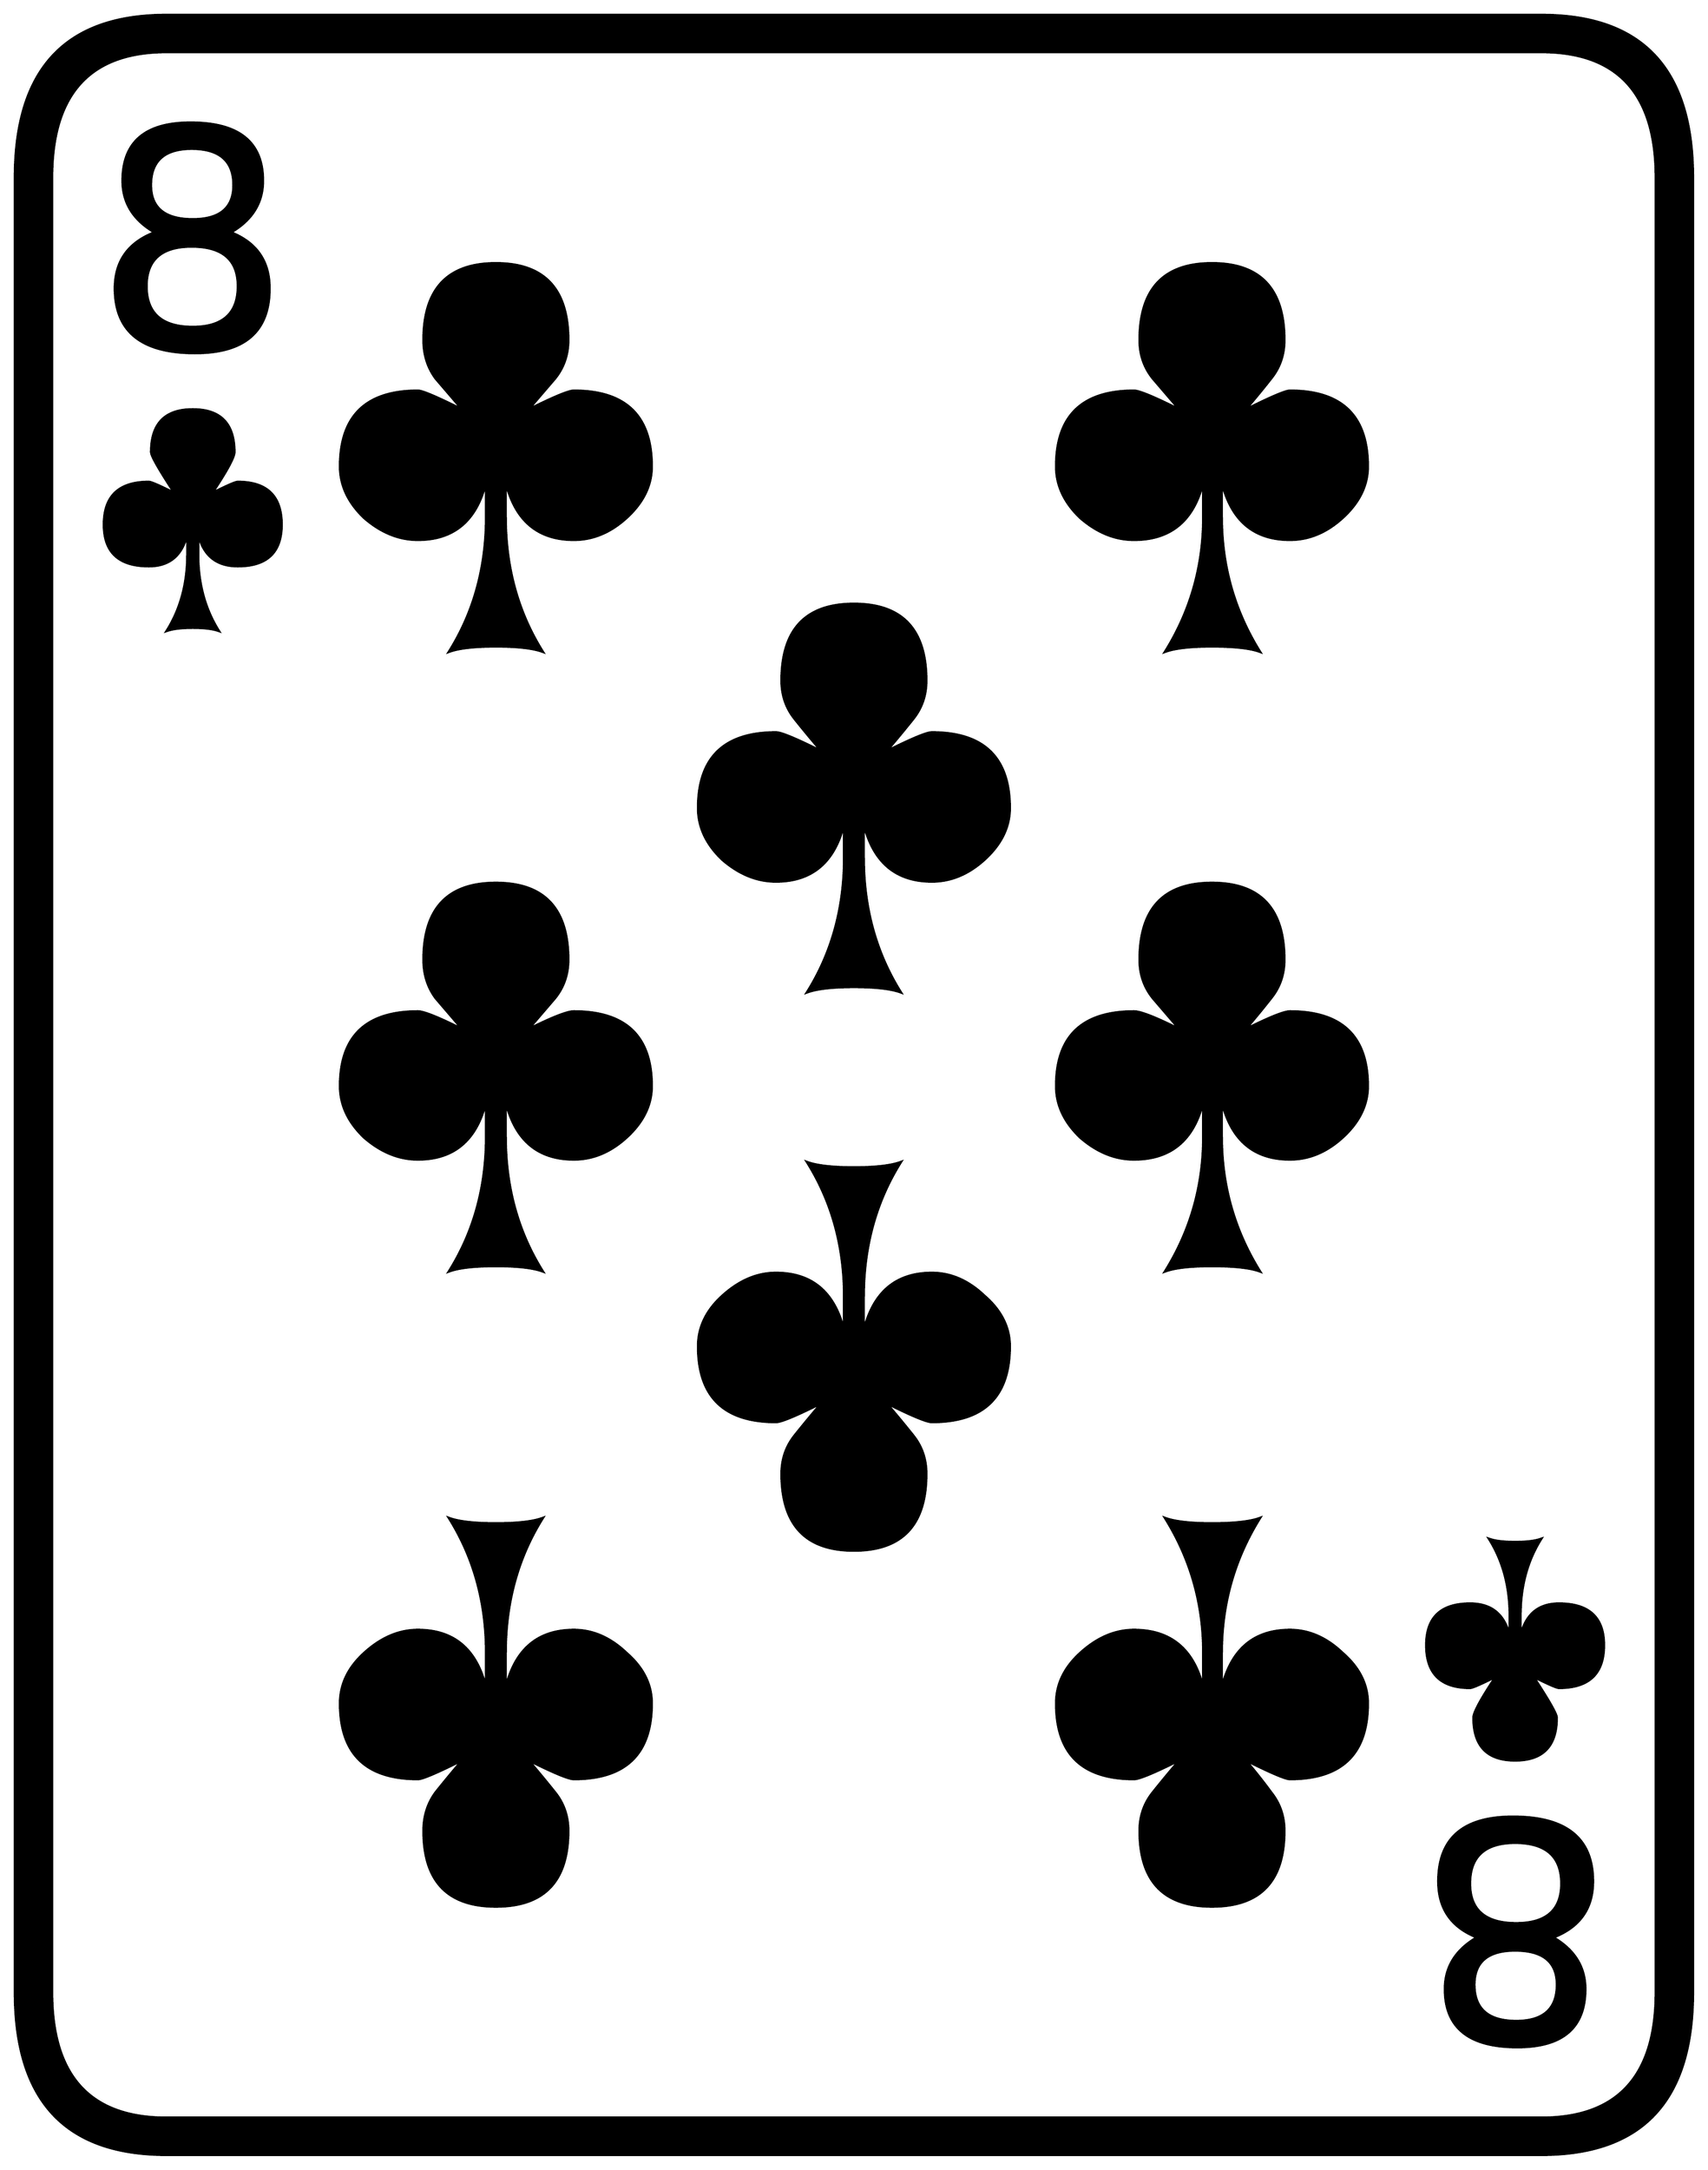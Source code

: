 


\begin{tikzpicture}[y=0.80pt, x=0.80pt, yscale=-1.0, xscale=1.0, inner sep=0pt, outer sep=0pt]
\begin{scope}[shift={(100.0,1706.0)},nonzero rule]
  \path[draw=.,fill=.,line width=1.600pt] (1578.0,244.0) .. controls
    (1578.0,342.667) and (1532.0,392.0) .. (1440.0,392.0) --
    (188.0,392.0) .. controls (96.0,392.0) and (50.0,342.667) ..
    (50.0,244.0) -- (50.0,-1408.0) .. controls (50.0,-1506.667)
    and (96.0,-1556.0) .. (188.0,-1556.0) -- (1440.0,-1556.0) ..
    controls (1532.0,-1556.0) and (1578.0,-1506.667) ..
    (1578.0,-1408.0) -- (1578.0,244.0) -- cycle(1544.0,244.0) --
    (1544.0,-1408.0) .. controls (1544.0,-1484.0) and
    (1509.333,-1522.0) .. (1440.0,-1522.0) -- (188.0,-1522.0) ..
    controls (118.667,-1522.0) and (84.0,-1484.0) ..
    (84.0,-1408.0) -- (84.0,244.0) .. controls (84.0,320.0) and
    (118.667,358.0) .. (188.0,358.0) -- (1440.0,358.0) .. controls
    (1509.333,358.0) and (1544.0,320.0) .. (1544.0,244.0) --
    cycle(1282.0,-1145.0) .. controls (1282.0,-1127.667) and
    (1274.333,-1112.0) .. (1259.0,-1098.0) .. controls
    (1244.333,-1084.667) and (1228.333,-1078.0) .. (1211.0,-1078.0) ..
    controls (1178.333,-1078.0) and (1157.667,-1095.333) ..
    (1149.0,-1130.0) -- (1149.0,-1099.0) .. controls
    (1149.0,-1054.333) and (1160.667,-1013.333) .. (1184.0,-976.0) ..
    controls (1175.333,-979.333) and (1160.667,-981.0) ..
    (1140.0,-981.0) .. controls (1120.0,-981.0) and
    (1105.667,-979.333) .. (1097.0,-976.0) .. controls
    (1120.333,-1013.333) and (1132.0,-1054.333) .. (1132.0,-1099.0) --
    (1132.0,-1130.0) .. controls (1123.333,-1095.333) and
    (1102.333,-1078.0) .. (1069.0,-1078.0) .. controls
    (1051.667,-1078.0) and (1035.333,-1084.667) .. (1020.0,-1098.0) ..
    controls (1005.333,-1112.0) and (998.0,-1127.667) ..
    (998.0,-1145.0) .. controls (998.0,-1191.0) and
    (1021.667,-1214.0) .. (1069.0,-1214.0) .. controls
    (1073.667,-1214.0) and (1087.333,-1208.333) .. (1110.0,-1197.0) ..
    controls (1102.0,-1206.333) and (1094.0,-1215.667) ..
    (1086.0,-1225.0) .. controls (1078.0,-1235.0) and
    (1074.0,-1246.667) .. (1074.0,-1260.0) .. controls
    (1074.0,-1306.667) and (1096.0,-1330.0) .. (1140.0,-1330.0) ..
    controls (1184.0,-1330.0) and (1206.0,-1306.667) ..
    (1206.0,-1260.0) .. controls (1206.0,-1246.667) and
    (1202.0,-1235.0) .. (1194.0,-1225.0) .. controls
    (1186.667,-1215.667) and (1179.0,-1206.333) .. (1171.0,-1197.0) ..
    controls (1193.667,-1208.333) and (1207.0,-1214.0) ..
    (1211.0,-1214.0) .. controls (1258.333,-1214.0) and
    (1282.0,-1191.0) .. (1282.0,-1145.0) -- cycle(1282.0,-581.0)
    .. controls (1282.0,-563.667) and (1274.333,-548.0) ..
    (1259.0,-534.0) .. controls (1244.333,-520.667) and
    (1228.333,-514.0) .. (1211.0,-514.0) .. controls
    (1178.333,-514.0) and (1157.667,-531.333) .. (1149.0,-566.0) --
    (1149.0,-535.0) .. controls (1149.0,-490.333) and
    (1160.667,-449.333) .. (1184.0,-412.0) .. controls
    (1175.333,-415.333) and (1160.667,-417.0) .. (1140.0,-417.0) ..
    controls (1120.0,-417.0) and (1105.667,-415.333) ..
    (1097.0,-412.0) .. controls (1120.333,-449.333) and
    (1132.0,-490.333) .. (1132.0,-535.0) -- (1132.0,-566.0) ..
    controls (1123.333,-531.333) and (1102.333,-514.0) ..
    (1069.0,-514.0) .. controls (1051.667,-514.0) and
    (1035.333,-520.667) .. (1020.0,-534.0) .. controls
    (1005.333,-548.0) and (998.0,-563.667) .. (998.0,-581.0) ..
    controls (998.0,-626.333) and (1021.667,-649.0) ..
    (1069.0,-649.0) .. controls (1075.0,-649.0) and
    (1088.667,-643.667) .. (1110.0,-633.0) .. controls
    (1102.0,-642.333) and (1094.0,-651.667) .. (1086.0,-661.0) ..
    controls (1078.0,-671.0) and (1074.0,-682.667) ..
    (1074.0,-696.0) .. controls (1074.0,-742.667) and
    (1096.0,-766.0) .. (1140.0,-766.0) .. controls
    (1184.0,-766.0) and (1206.0,-742.667) .. (1206.0,-696.0) ..
    controls (1206.0,-682.667) and (1202.0,-671.0) ..
    (1194.0,-661.0) .. controls (1186.667,-651.667) and
    (1179.0,-642.333) .. (1171.0,-633.0) .. controls
    (1192.333,-643.667) and (1205.667,-649.0) .. (1211.0,-649.0) ..
    controls (1258.333,-649.0) and (1282.0,-626.333) ..
    (1282.0,-581.0) -- cycle(956.0,-834.0) .. controls
    (956.0,-816.667) and (948.333,-801.0) .. (933.0,-787.0) ..
    controls (918.333,-773.667) and (902.333,-767.0) .. (885.0,-767.0)
    .. controls (852.333,-767.0) and (831.667,-784.333) ..
    (823.0,-819.0) -- (823.0,-789.0) .. controls (823.0,-743.0)
    and (834.333,-702.0) .. (857.0,-666.0) .. controls
    (848.333,-669.333) and (834.0,-671.0) .. (814.0,-671.0) ..
    controls (794.0,-671.0) and (779.667,-669.333) .. (771.0,-666.0)
    .. controls (793.667,-702.0) and (805.0,-743.0) ..
    (805.0,-789.0) -- (805.0,-819.0) .. controls (796.333,-784.333)
    and (775.667,-767.0) .. (743.0,-767.0) .. controls
    (725.667,-767.0) and (709.333,-773.667) .. (694.0,-787.0) ..
    controls (679.333,-801.0) and (672.0,-816.667) .. (672.0,-834.0)
    .. controls (672.0,-880.0) and (695.667,-903.0) ..
    (743.0,-903.0) .. controls (747.667,-903.0) and (761.333,-897.333)
    .. (784.0,-886.0) .. controls (776.0,-895.333) and
    (768.0,-905.0) .. (760.0,-915.0) .. controls (752.0,-925.0)
    and (748.0,-936.667) .. (748.0,-950.0) .. controls
    (748.0,-996.667) and (770.0,-1020.0) .. (814.0,-1020.0) ..
    controls (858.0,-1020.0) and (880.0,-996.667) ..
    (880.0,-950.0) .. controls (880.0,-936.667) and (876.0,-925.0)
    .. (868.0,-915.0) .. controls (860.0,-905.0) and
    (852.0,-895.333) .. (844.0,-886.0) .. controls (866.667,-897.333)
    and (880.333,-903.0) .. (885.0,-903.0) .. controls
    (932.333,-903.0) and (956.0,-880.0) .. (956.0,-834.0) --
    cycle(630.0,-1145.0) .. controls (630.0,-1127.667) and
    (622.333,-1112.0) .. (607.0,-1098.0) .. controls
    (592.333,-1084.667) and (576.333,-1078.0) .. (559.0,-1078.0) ..
    controls (526.333,-1078.0) and (505.667,-1095.333) ..
    (497.0,-1130.0) -- (497.0,-1099.0) .. controls
    (497.0,-1053.0) and (508.333,-1012.0) .. (531.0,-976.0) ..
    controls (522.333,-979.333) and (508.0,-981.0) .. (488.0,-981.0)
    .. controls (468.0,-981.0) and (453.667,-979.333) ..
    (445.0,-976.0) .. controls (467.667,-1012.0) and
    (479.0,-1053.0) .. (479.0,-1099.0) -- (479.0,-1130.0) ..
    controls (470.333,-1095.333) and (449.667,-1078.0) ..
    (417.0,-1078.0) .. controls (399.667,-1078.0) and
    (383.333,-1084.667) .. (368.0,-1098.0) .. controls
    (353.333,-1112.0) and (346.0,-1127.667) .. (346.0,-1145.0) ..
    controls (346.0,-1191.0) and (369.667,-1214.0) ..
    (417.0,-1214.0) .. controls (421.0,-1214.0) and
    (434.333,-1208.333) .. (457.0,-1197.0) .. controls
    (449.0,-1206.333) and (441.0,-1215.667) .. (433.0,-1225.0) ..
    controls (425.667,-1235.0) and (422.0,-1246.667) ..
    (422.0,-1260.0) .. controls (422.0,-1306.667) and
    (444.0,-1330.0) .. (488.0,-1330.0) .. controls
    (532.0,-1330.0) and (554.0,-1306.667) .. (554.0,-1260.0) ..
    controls (554.0,-1246.667) and (550.0,-1235.0) ..
    (542.0,-1225.0) .. controls (534.0,-1215.667) and
    (526.0,-1206.333) .. (518.0,-1197.0) .. controls
    (540.667,-1208.333) and (554.333,-1214.0) .. (559.0,-1214.0) ..
    controls (606.333,-1214.0) and (630.0,-1191.0) ..
    (630.0,-1145.0) -- cycle(282.0,-1307.0) .. controls
    (282.0,-1267.667) and (259.333,-1248.0) .. (214.0,-1248.0) ..
    controls (165.333,-1248.0) and (141.0,-1267.667) ..
    (141.0,-1307.0) .. controls (141.0,-1331.667) and
    (153.0,-1348.667) .. (177.0,-1358.0) .. controls
    (157.667,-1369.333) and (148.0,-1385.0) .. (148.0,-1405.0) ..
    controls (148.0,-1440.333) and (168.667,-1458.0) ..
    (210.0,-1458.0) .. controls (254.0,-1458.0) and
    (276.0,-1440.333) .. (276.0,-1405.0) .. controls
    (276.0,-1385.0) and (266.333,-1369.333) .. (247.0,-1358.0) ..
    controls (270.333,-1348.667) and (282.0,-1331.667) ..
    (282.0,-1307.0) -- cycle(1497.0,-72.0) .. controls
    (1497.0,-46.0) and (1483.333,-33.0) .. (1456.0,-33.0) ..
    controls (1454.0,-33.0) and (1446.333,-36.333) .. (1433.0,-43.0)
    .. controls (1447.0,-21.667) and (1454.0,-9.333) ..
    (1454.0,-6.0) .. controls (1454.0,20.0) and (1441.333,33.0) ..
    (1416.0,33.0) .. controls (1390.667,33.0) and (1378.0,20.0) ..
    (1378.0,-6.0) .. controls (1378.0,-10.667) and (1384.667,-23.0)
    .. (1398.0,-43.0) .. controls (1384.667,-36.333) and
    (1377.0,-33.0) .. (1375.0,-33.0) .. controls (1348.333,-33.0)
    and (1335.0,-46.0) .. (1335.0,-72.0) .. controls
    (1335.0,-97.333) and (1348.333,-110.0) .. (1375.0,-110.0) ..
    controls (1394.333,-110.0) and (1406.333,-100.333) ..
    (1411.0,-81.0) -- (1411.0,-99.0) .. controls (1411.0,-125.667)
    and (1404.667,-149.0) .. (1392.0,-169.0) .. controls
    (1397.333,-167.0) and (1405.333,-166.0) .. (1416.0,-166.0) ..
    controls (1426.667,-166.0) and (1434.667,-167.0) ..
    (1440.0,-169.0) .. controls (1427.333,-149.0) and
    (1421.0,-125.667) .. (1421.0,-99.0) -- (1421.0,-81.0) ..
    controls (1425.667,-100.333) and (1437.333,-110.0) ..
    (1456.0,-110.0) .. controls (1483.333,-110.0) and
    (1497.0,-97.333) .. (1497.0,-72.0) -- cycle(293.0,-1092.0) ..
    controls (293.0,-1066.667) and (279.667,-1054.0) ..
    (253.0,-1054.0) .. controls (233.667,-1054.0) and
    (221.667,-1063.667) .. (217.0,-1083.0) -- (217.0,-1065.0) ..
    controls (217.0,-1038.333) and (223.333,-1015.0) ..
    (236.0,-995.0) .. controls (230.667,-997.0) and (222.667,-998.0)
    .. (212.0,-998.0) .. controls (201.333,-998.0) and
    (193.333,-997.0) .. (188.0,-995.0) .. controls (200.667,-1015.0)
    and (207.0,-1038.333) .. (207.0,-1065.0) -- (207.0,-1083.0) ..
    controls (202.333,-1063.667) and (190.667,-1054.0) ..
    (172.0,-1054.0) .. controls (144.667,-1054.0) and
    (131.0,-1066.667) .. (131.0,-1092.0) .. controls
    (131.0,-1118.0) and (144.667,-1131.0) .. (172.0,-1131.0) ..
    controls (174.0,-1131.0) and (181.667,-1127.667) ..
    (195.0,-1121.0) .. controls (181.0,-1142.333) and
    (174.0,-1154.667) .. (174.0,-1158.0) .. controls
    (174.0,-1184.0) and (186.667,-1197.0) .. (212.0,-1197.0) ..
    controls (237.333,-1197.0) and (250.0,-1184.0) ..
    (250.0,-1158.0) .. controls (250.0,-1153.333) and
    (243.333,-1141.0) .. (230.0,-1121.0) .. controls
    (243.333,-1127.667) and (251.0,-1131.0) .. (253.0,-1131.0) ..
    controls (279.667,-1131.0) and (293.0,-1118.0) ..
    (293.0,-1092.0) -- cycle(1487.0,143.0) .. controls
    (1487.0,167.667) and (1475.0,184.667) .. (1451.0,194.0) ..
    controls (1470.333,205.333) and (1480.0,221.0) .. (1480.0,241.0)
    .. controls (1480.0,276.333) and (1459.333,294.0) ..
    (1418.0,294.0) .. controls (1374.0,294.0) and (1352.0,276.333)
    .. (1352.0,241.0) .. controls (1352.0,221.0) and
    (1361.667,205.333) .. (1381.0,194.0) .. controls (1357.667,184.667)
    and (1346.0,167.667) .. (1346.0,143.0) .. controls
    (1346.0,103.667) and (1368.667,84.0) .. (1414.0,84.0) ..
    controls (1462.667,84.0) and (1487.0,103.667) .. (1487.0,143.0)
    -- cycle(1282.0,-19.0) .. controls (1282.0,27.0) and
    (1258.333,50.0) .. (1211.0,50.0) .. controls (1207.0,50.0) and
    (1193.667,44.333) .. (1171.0,33.0) .. controls (1179.0,42.333) and
    (1186.667,52.0) .. (1194.0,62.0) .. controls (1202.0,72.0) and
    (1206.0,83.667) .. (1206.0,97.0) .. controls (1206.0,143.0)
    and (1184.0,166.0) .. (1140.0,166.0) .. controls
    (1096.0,166.0) and (1074.0,143.0) .. (1074.0,97.0) ..
    controls (1074.0,83.667) and (1078.0,72.0) .. (1086.0,62.0) ..
    controls (1094.0,52.0) and (1102.0,42.333) .. (1110.0,33.0) ..
    controls (1087.333,44.333) and (1073.667,50.0) .. (1069.0,50.0) ..
    controls (1021.667,50.0) and (998.0,27.0) .. (998.0,-19.0) ..
    controls (998.0,-36.333) and (1005.333,-51.667) .. (1020.0,-65.0)
    .. controls (1035.333,-79.0) and (1051.667,-86.0) ..
    (1069.0,-86.0) .. controls (1102.333,-86.0) and (1123.333,-68.667)
    .. (1132.0,-34.0) -- (1132.0,-65.0) .. controls
    (1132.0,-109.667) and (1120.333,-150.667) .. (1097.0,-188.0) ..
    controls (1105.667,-184.667) and (1120.0,-183.0) ..
    (1140.0,-183.0) .. controls (1160.667,-183.0) and
    (1175.333,-184.667) .. (1184.0,-188.0) .. controls
    (1160.667,-150.667) and (1149.0,-109.667) .. (1149.0,-65.0) --
    (1149.0,-34.0) .. controls (1157.667,-68.667) and (1178.333,-86.0)
    .. (1211.0,-86.0) .. controls (1228.333,-86.0) and
    (1244.333,-79.0) .. (1259.0,-65.0) .. controls (1274.333,-51.667)
    and (1282.0,-36.333) .. (1282.0,-19.0) -- cycle(956.0,-344.0)
    .. controls (956.0,-298.0) and (932.333,-275.0) ..
    (885.0,-275.0) .. controls (880.333,-275.0) and (866.667,-280.667)
    .. (844.0,-292.0) .. controls (852.0,-282.667) and
    (860.0,-273.0) .. (868.0,-263.0) .. controls (876.0,-253.0)
    and (880.0,-241.333) .. (880.0,-228.0) .. controls
    (880.0,-181.333) and (858.0,-158.0) .. (814.0,-158.0) ..
    controls (770.0,-158.0) and (748.0,-181.333) .. (748.0,-228.0)
    .. controls (748.0,-241.333) and (752.0,-253.0) ..
    (760.0,-263.0) .. controls (768.0,-273.0) and (776.0,-282.667)
    .. (784.0,-292.0) .. controls (761.333,-280.667) and
    (747.667,-275.0) .. (743.0,-275.0) .. controls (695.667,-275.0)
    and (672.0,-298.0) .. (672.0,-344.0) .. controls
    (672.0,-361.333) and (679.333,-376.667) .. (694.0,-390.0) ..
    controls (709.333,-404.0) and (725.667,-411.0) .. (743.0,-411.0)
    .. controls (775.667,-411.0) and (796.333,-393.667) ..
    (805.0,-359.0) -- (805.0,-389.0) .. controls (805.0,-435.0)
    and (793.667,-476.0) .. (771.0,-512.0) .. controls
    (779.667,-508.667) and (794.0,-507.0) .. (814.0,-507.0) ..
    controls (834.0,-507.0) and (848.333,-508.667) .. (857.0,-512.0)
    .. controls (834.333,-476.0) and (823.0,-435.0) ..
    (823.0,-389.0) -- (823.0,-359.0) .. controls (831.667,-393.667)
    and (852.333,-411.0) .. (885.0,-411.0) .. controls
    (902.333,-411.0) and (918.333,-404.0) .. (933.0,-390.0) ..
    controls (948.333,-376.667) and (956.0,-361.333) .. (956.0,-344.0)
    -- cycle(630.0,-581.0) .. controls (630.0,-563.667) and
    (622.333,-548.0) .. (607.0,-534.0) .. controls (592.333,-520.667)
    and (576.333,-514.0) .. (559.0,-514.0) .. controls
    (526.333,-514.0) and (505.667,-531.333) .. (497.0,-566.0) --
    (497.0,-535.0) .. controls (497.0,-489.0) and (508.333,-448.0)
    .. (531.0,-412.0) .. controls (522.333,-415.333) and
    (508.0,-417.0) .. (488.0,-417.0) .. controls (468.0,-417.0)
    and (453.667,-415.333) .. (445.0,-412.0) .. controls
    (467.667,-448.0) and (479.0,-489.0) .. (479.0,-535.0) --
    (479.0,-566.0) .. controls (470.333,-531.333) and (449.667,-514.0)
    .. (417.0,-514.0) .. controls (399.667,-514.0) and
    (383.333,-520.667) .. (368.0,-534.0) .. controls (353.333,-548.0)
    and (346.0,-563.667) .. (346.0,-581.0) .. controls
    (346.0,-626.333) and (369.667,-649.0) .. (417.0,-649.0) ..
    controls (422.333,-649.0) and (435.667,-643.667) .. (457.0,-633.0)
    .. controls (449.0,-642.333) and (441.0,-651.667) ..
    (433.0,-661.0) .. controls (425.667,-671.0) and (422.0,-682.667)
    .. (422.0,-696.0) .. controls (422.0,-742.667) and
    (444.0,-766.0) .. (488.0,-766.0) .. controls (532.0,-766.0)
    and (554.0,-742.667) .. (554.0,-696.0) .. controls
    (554.0,-682.667) and (550.0,-671.0) .. (542.0,-661.0) ..
    controls (534.0,-651.667) and (526.0,-642.333) .. (518.0,-633.0)
    .. controls (539.333,-643.667) and (553.0,-649.0) ..
    (559.0,-649.0) .. controls (606.333,-649.0) and (630.0,-626.333)
    .. (630.0,-581.0) -- cycle(630.0,-19.0) .. controls
    (630.0,27.0) and (606.333,50.0) .. (559.0,50.0) .. controls
    (554.333,50.0) and (540.667,44.333) .. (518.0,33.0) .. controls
    (526.0,42.333) and (534.0,52.0) .. (542.0,62.0) .. controls
    (550.0,72.0) and (554.0,83.667) .. (554.0,97.0) .. controls
    (554.0,143.0) and (532.0,166.0) .. (488.0,166.0) .. controls
    (444.0,166.0) and (422.0,143.0) .. (422.0,97.0) .. controls
    (422.0,83.667) and (425.667,72.0) .. (433.0,62.0) .. controls
    (441.0,52.0) and (449.0,42.333) .. (457.0,33.0) .. controls
    (434.333,44.333) and (421.0,50.0) .. (417.0,50.0) .. controls
    (369.667,50.0) and (346.0,27.0) .. (346.0,-19.0) .. controls
    (346.0,-36.333) and (353.333,-51.667) .. (368.0,-65.0) .. controls
    (383.333,-79.0) and (399.667,-86.0) .. (417.0,-86.0) .. controls
    (449.667,-86.0) and (470.333,-68.667) .. (479.0,-34.0) --
    (479.0,-65.0) .. controls (479.0,-111.0) and (467.667,-152.0)
    .. (445.0,-188.0) .. controls (453.667,-184.667) and
    (468.0,-183.0) .. (488.0,-183.0) .. controls (508.0,-183.0)
    and (522.333,-184.667) .. (531.0,-188.0) .. controls
    (508.333,-152.0) and (497.0,-111.0) .. (497.0,-65.0) --
    (497.0,-34.0) .. controls (505.667,-68.667) and (526.333,-86.0) ..
    (559.0,-86.0) .. controls (576.333,-86.0) and (592.333,-79.0) ..
    (607.0,-65.0) .. controls (622.333,-51.667) and (630.0,-36.333) ..
    (630.0,-19.0) -- cycle(249.0,-1401.0) .. controls
    (249.0,-1423.0) and (236.333,-1434.0) .. (211.0,-1434.0) ..
    controls (186.333,-1434.0) and (174.0,-1423.0) ..
    (174.0,-1401.0) .. controls (174.0,-1380.333) and
    (186.667,-1370.0) .. (212.0,-1370.0) .. controls
    (236.667,-1370.0) and (249.0,-1380.333) .. (249.0,-1401.0) --
    cycle(253.0,-1309.0) .. controls (253.0,-1333.0) and
    (239.0,-1345.0) .. (211.0,-1345.0) .. controls
    (183.667,-1345.0) and (170.0,-1333.0) .. (170.0,-1309.0) ..
    controls (170.0,-1284.333) and (184.0,-1272.0) ..
    (212.0,-1272.0) .. controls (239.333,-1272.0) and
    (253.0,-1284.333) .. (253.0,-1309.0) -- cycle(1458.0,145.0) ..
    controls (1458.0,120.333) and (1444.0,108.0) .. (1416.0,108.0)
    .. controls (1388.667,108.0) and (1375.0,120.333) ..
    (1375.0,145.0) .. controls (1375.0,169.0) and (1389.0,181.0)
    .. (1417.0,181.0) .. controls (1444.333,181.0) and
    (1458.0,169.0) .. (1458.0,145.0) -- cycle(1454.0,237.0) ..
    controls (1454.0,216.333) and (1441.333,206.0) .. (1416.0,206.0)
    .. controls (1391.333,206.0) and (1379.0,216.333) ..
    (1379.0,237.0) .. controls (1379.0,259.0) and (1391.667,270.0)
    .. (1417.0,270.0) .. controls (1441.667,270.0) and
    (1454.0,259.0) .. (1454.0,237.0) -- cycle;
\end{scope}

\end{tikzpicture}

